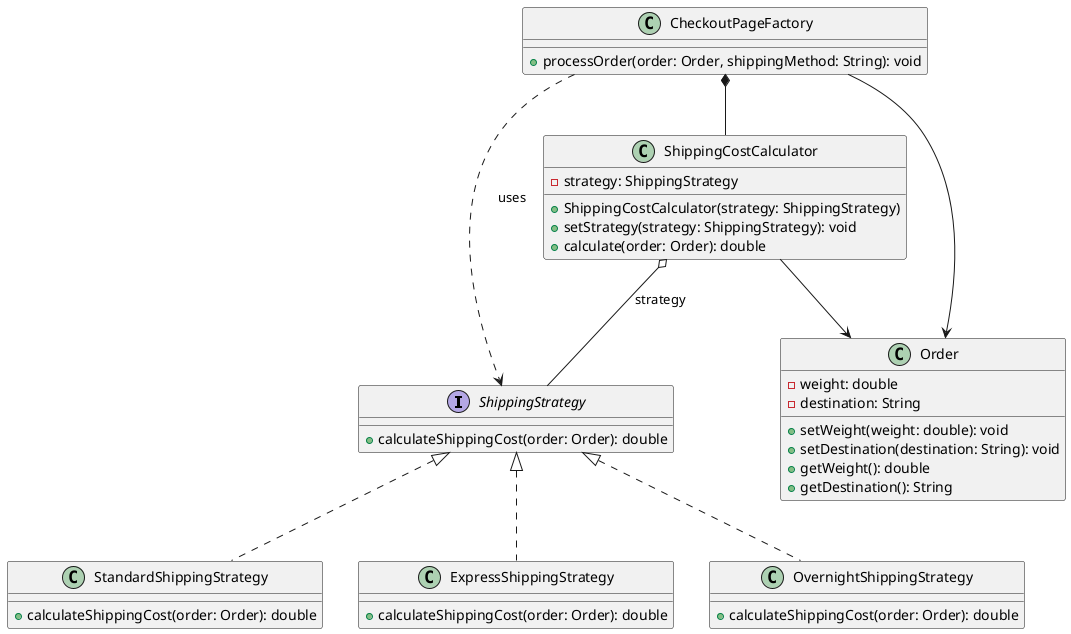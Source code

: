 @startuml

' ========== Interfaces and Implementations ==========
interface ShippingStrategy {
    +calculateShippingCost(order: Order): double
}

class StandardShippingStrategy implements ShippingStrategy {
    +calculateShippingCost(order: Order): double
}

class ExpressShippingStrategy implements ShippingStrategy {
    +calculateShippingCost(order: Order): double
}

class OvernightShippingStrategy implements ShippingStrategy {
    +calculateShippingCost(order: Order): double
}

' ========== Core Domain Classes ==========
class Order {
    -weight: double
    -destination: String
    +setWeight(weight: double): void
    +setDestination(destination: String): void
    +getWeight(): double
    +getDestination(): String
}

class ShippingCostCalculator {
    -strategy: ShippingStrategy
    +ShippingCostCalculator(strategy: ShippingStrategy)
    +setStrategy(strategy: ShippingStrategy): void
    +calculate(order: Order): double
}

class CheckoutPageFactory {
    +processOrder(order: Order, shippingMethod: String): void
}

' Dependency: Factory creates ShippingStrategy instances based on input
CheckoutPageFactory ..> ShippingStrategy:uses



' Aggregation: Calculator uses a Strategy (not owns permanently)
ShippingCostCalculator o-- ShippingStrategy : strategy

' Association: Calculator uses Order (but doesn't own it)
ShippingCostCalculator --> Order

' Association: Factory uses Order temporarily
CheckoutPageFactory --> Order

' Composition: Factory creates and owns calculator temporarily
CheckoutPageFactory *-- ShippingCostCalculator



@enduml
